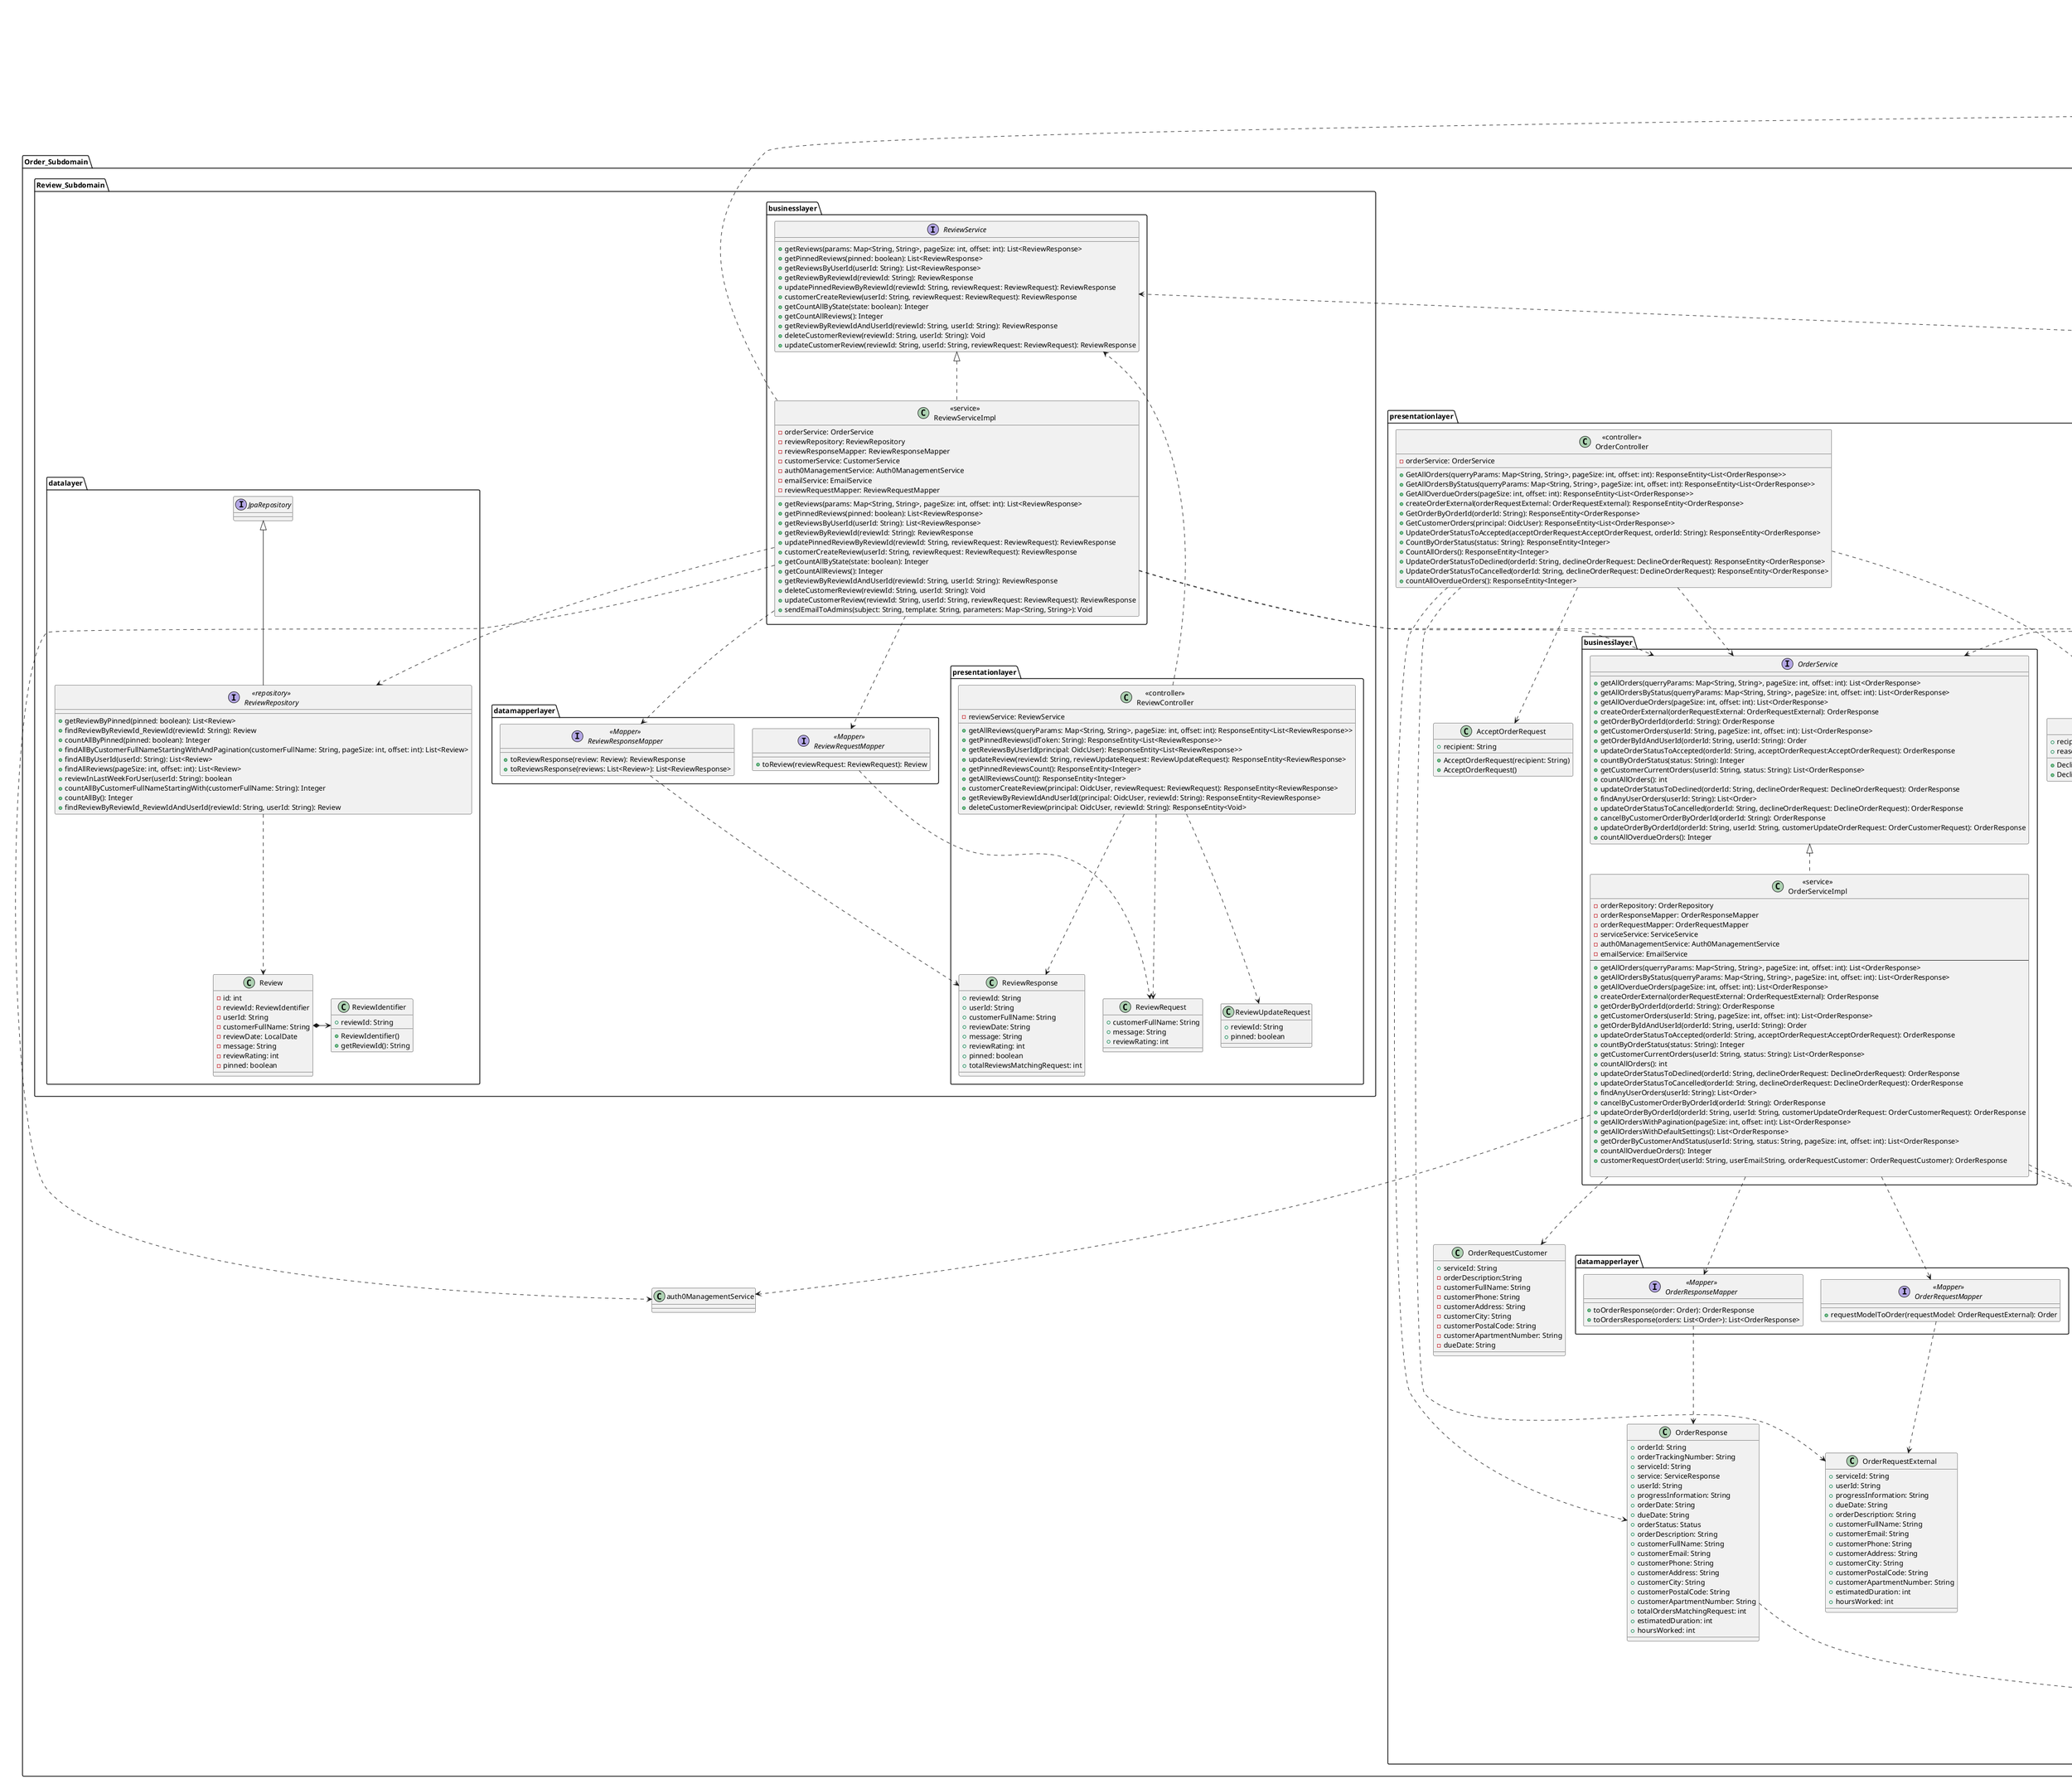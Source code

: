 @startuml
package "Customer_Subdomain" {
    package "presentationlayer" {
        class "<<Controller>>\nCustomerController" as customerController {
            - customerService: CustomerService
            - orderService: OrderService
            - reviewService: ReviewService
            + deleteCustomer(principal: OidcUser): ResponseEntity<Void>
            + getCustomerByUserId(principal: OidcUser, requestParams: Map<String, String>): ResponseEntity<CustomerResponse>
            + createCustomer(principal: OidcUser, customerRequest: CustomerRequest): ResponseEntity<CustomerResponse>
            + updateCustomer(principal: OidcUser, customerRequest: CustomerRequest): ResponseEntity<CustomerResponse>
            + getCustomerWithOrders(principal: OidcUser, pageSize: int, offset: int): ResponseEntity<List<OrderResponse>>
            + getOrderByOrderId(principal: OidcUser, orderId: String): ResponseEntity<OrderResponse>
            + deleteOrderByOrderId(orderId: String, cancelOrderRequest: CustomerCancelOrderRequest, principal: OidcUser): ResponseEntity<Void>
            + updateOrderByOrderId(orderId: String, customerUpdateOrderRequest: OrderCustomerRequest, principal: OidcUser): ResponseEntity<OrderResponse>
            + updateCustomerReview(principal: OidcUser, reviewId: String, reviewRequest: ReviewRequest): ResponseEntity<ReviewResponse>
            + verifyCustomer(principal: OidcUser): ResponseEntity<Void>
            + customerRequestOrder(principal: OidcUser, orderRequestCustomer: OrderRequestCustomer): ResponseEntity<OrderResponse>
        }
        class "CustomerResponse" as customerResponse {
            + userId: String
            + email: String
            + name: String
            + phone: String
            + address: String
            + postalCode: String
            + city: String
            + apartmentNumber: String
            + verified : Boolean
        }
        class "CustomerRequest" as customerRequest {
            + email: String
            + name: String
            + phone: String
            + address: String
            + postalCode: String
            + city: String
            + apartmentNumber: String
        }
        class "CustomerCancelOrderRequest" as customerCancelOrderRequest {
            + reasonForCancel: String
            CustomerCancelOrderRequest(reason: String)
        }
    }

    package "businesslayer" {
        interface "CustomerService" as customerService {
            + getCustomerByUserId(userId: String): CustomerResponse
            + createCustomer(customerRequest: CustomerRequest, userId: String): CustomerResponse
            + updateCustomer(customerRequest: CustomerRequest, userId: String): CustomerResponse
            + deleteCustomer(userId: String): Void
            + checkIfCustomerExists(userId: String): Boolean
            + getCustomerByQueryParams(queryParams: Map<String, String>): List<CustomerResponse>
            + verifyEmail(token: String, email:String): Void
            + verifyCustomer(userId: String): Void
        }
        class "<<service>>\nCustomerServiceImpl" as customerServiceImpl {
            - customerRepository: CustomerRepository
            - customerResponseMapper: CustomerResponseMapper
            - customerRequestMapper: CustomerRequestMapper
            - emailService: EmailService
            - verificationTokenRepository: VerificationTokenRepository
            + getCustomerByUserId(userId: String): CustomerResponse
            + createCustomer(customerRequest: CustomerRequest, userId: String): CustomerResponse
            + updateCustomer(customerRequest: CustomerRequest, userId: String): CustomerResponse
            + deleteCustomer(userId: String): Void
            + checkIfCustomerExists(userId: String): Boolean
            + getCustomerByQueryParams(queryParams: Map<String, String>): List<CustomerResponse>
            + verifyEmail(token: String, email:String): Void
            + verifyCustomer(userId: String): Void
            + sendVerificationEmail(userId: String, email: String): Void
        }
        class customerServiceImpl implements customerService
    }

    package "datalayer" {
        interface "<<repository>>\nCustomerRepository" as customerRepository {
            + getCustomerByUserId(userId: String): Customer
            + deleteCustomerByUserId(userId: String): Void
            + existsByUserId(userId: String): Boolean
            + findAllByNameStartingWithAndVerified(name: String, isVerified: Boolean): List<Customer>
            + findAllByEmailStartingWithAndVerified(email: String, isVerified: Boolean): List<Customer>
            + getCustomerByEmailAndUserId(email: String, userId: String): Customer
        }
        class Customer {
            - id: int
            - userId: String
            - name: String
            - email: String
            - phone: String
            - address: String
            - postalCode: String
            - city: String
            - apartmentNumber: String
            - verified: boolean
        }
        interface customerRepository extends JpaRepository
    }

    package "datamapperlayer" {
        interface "<<Mapper>>\nCustomerRequestMapper" as customerRequestMapper {
                + toCustomer(customerRequest: CustomerRequest): Customer
        }
        interface "<<Mapper>>\nCustomerResponseMapper" as customerResponseMapper {
            + toCustomerResponse(customer: Customer): CustomerResponse
            + toCustomersResponse(allByNameAndEmail: List<Customer>): List<CustomerResponse>
        }
    }
}

customerController ..> customerService

customerController ..> customerResponse
customerController ..> customerRequest
customerController ..> customerCancelOrderRequest

customerServiceImpl ..> customerRepository

customerServiceImpl ..> customerResponseMapper

customerServiceImpl ..> customerRequestMapper

customerServiceImpl ..> emailService

customerServiceImpl ..> verificationTokenRepository

customerRepository ..> Customer

customerRequestMapper ..> customerRequest

customerResponseMapper ..> customerResponse

package "Order_Subdomain"{
    package "presentationlayer" {
        class "<<controller>>\nOrderController" as orderController {
            - orderService: OrderService
            + GetAllOrders(querryParams: Map<String, String>, pageSize: int, offset: int): ResponseEntity<List<OrderResponse>>
            + GetAllOrdersByStatus(querryParams: Map<String, String>, pageSize: int, offset: int): ResponseEntity<List<OrderResponse>>
            + GetAllOverdueOrders(pageSize: int, offset: int): ResponseEntity<List<OrderResponse>>
            + createOrderExternal(orderRequestExternal: OrderRequestExternal): ResponseEntity<OrderResponse>
            + GetOrderByOrderId(orderId: String): ResponseEntity<OrderResponse>
            + GetCustomerOrders(principal: OidcUser): ResponseEntity<List<OrderResponse>>
            + UpdateOrderStatusToAccepted(acceptOrderRequest:AcceptOrderRequest, orderId: String): ResponseEntity<OrderResponse>
            + CountByOrderStatus(status: String): ResponseEntity<Integer>
            + CountAllOrders(): ResponseEntity<Integer>
            + UpdateOrderStatusToDeclined(orderId: String, declineOrderRequest: DeclineOrderRequest): ResponseEntity<OrderResponse>
            + UpdateOrderStatusToCancelled(orderId: String, declineOrderRequest: DeclineOrderRequest): ResponseEntity<OrderResponse>
            + countAllOverdueOrders(): ResponseEntity<Integer>
        }
        class "OrderResponse" as orderResponse{
            + orderId: String
            + orderTrackingNumber: String
            + serviceId: String
            + service: ServiceResponse
            + userId: String
            + progressInformation: String
            + orderDate: String
            + dueDate: String
            + orderStatus: Status
            + orderDescription: String
            + customerFullName: String
            + customerEmail: String
            + customerPhone: String
            + customerAddress: String
            + customerCity: String
            + customerPostalCode: String
            + customerApartmentNumber: String
            + totalOrdersMatchingRequest: int
            + estimatedDuration: int
            + hoursWorked: int

        }

        class "OrderRequestExternal" as orderRequestExternal{
            + serviceId: String
            + userId: String
            + progressInformation: String
            + dueDate: String
            + orderDescription: String
            + customerFullName: String
            + customerEmail: String
            + customerPhone: String
            + customerAddress: String
            + customerCity: String
            + customerPostalCode: String
            + customerApartmentNumber: String
            + estimatedDuration: int
            + hoursWorked: int
        }

        class "AcceptOrderRequest" as acceptOrderRequest{
            + recipient: String
            + AcceptOrderRequest(recipient: String)
            + AcceptOrderRequest()

        }
        class "DeclineOrderRequest" as declineOrderRequest{
            + recipient: String
            + reasonForDecline: String
            + DeclineOrderRequest(recipient: String, reasonForDecline: String)
            + DeclineOrderRequest()
        }

        class "OrderRequestCustomer" as orderRequestCustomer{
            + serviceId: String
            - orderDescription:String
            - customerFullName: String
            - customerPhone: String
            - customerAddress: String
            - customerCity: String
            - customerPostalCode: String
            - customerApartmentNumber: String
            - dueDate: String





    }

    package "businesslayer" {
        interface "OrderService" as orderService{
            + getAllOrders(querryParams: Map<String, String>, pageSize: int, offset: int): List<OrderResponse>
            + getAllOrdersByStatus(querryParams: Map<String, String>, pageSize: int, offset: int): List<OrderResponse>
            + getAllOverdueOrders(pageSize: int, offset: int): List<OrderResponse>
            + createOrderExternal(orderRequestExternal: OrderRequestExternal): OrderResponse
            + getOrderByOrderId(orderId: String): OrderResponse
            + getCustomerOrders(userId: String, pageSize: int, offset: int): List<OrderResponse>
            + getOrderByIdAndUserId(orderId: String, userId: String): Order
            + updateOrderStatusToAccepted(orderId: String, acceptOrderRequest:AcceptOrderRequest): OrderResponse
            + countByOrderStatus(status: String): Integer
            + getCustomerCurrentOrders(userId: String, status: String): List<OrderResponse>
            + countAllOrders(): int
            + updateOrderStatusToDeclined(orderId: String, declineOrderRequest: DeclineOrderRequest): OrderResponse
            + findAnyUserOrders(userId: String): List<Order>
            + updateOrderStatusToCancelled(orderId: String, declineOrderRequest: DeclineOrderRequest): OrderResponse
            + cancelByCustomerOrderByOrderId(orderId: String): OrderResponse
            + updateOrderByOrderId(orderId: String, userId: String, customerUpdateOrderRequest: OrderCustomerRequest): OrderResponse
            + countAllOverdueOrders(): Integer
        }


        class "<<service>>\nOrderServiceImpl" as orderServiceImpl{
            - orderRepository: OrderRepository
            - orderResponseMapper: OrderResponseMapper
            - orderRequestMapper: OrderRequestMapper
            - serviceService: ServiceService
            - auth0ManagementService: Auth0ManagementService
            - emailService: EmailService
            ---
            + getAllOrders(querryParams: Map<String, String>, pageSize: int, offset: int): List<OrderResponse>
            + getAllOrdersByStatus(querryParams: Map<String, String>, pageSize: int, offset: int): List<OrderResponse>
            + getAllOverdueOrders(pageSize: int, offset: int): List<OrderResponse>
            + createOrderExternal(orderRequestExternal: OrderRequestExternal): OrderResponse
            + getOrderByOrderId(orderId: String): OrderResponse
            + getCustomerOrders(userId: String, pageSize: int, offset: int): List<OrderResponse>
            + getOrderByIdAndUserId(orderId: String, userId: String): Order
            + updateOrderStatusToAccepted(orderId: String, acceptOrderRequest:AcceptOrderRequest): OrderResponse
            + countByOrderStatus(status: String): Integer
            + getCustomerCurrentOrders(userId: String, status: String): List<OrderResponse>
            + countAllOrders(): int
            + updateOrderStatusToDeclined(orderId: String, declineOrderRequest: DeclineOrderRequest): OrderResponse
            + updateOrderStatusToCancelled(orderId: String, declineOrderRequest: DeclineOrderRequest): OrderResponse
            + findAnyUserOrders(userId: String): List<Order>
            + cancelByCustomerOrderByOrderId(orderId: String): OrderResponse
            + updateOrderByOrderId(orderId: String, userId: String, customerUpdateOrderRequest: OrderCustomerRequest): OrderResponse
            + getAllOrdersWithPagination(pageSize: int, offset: int): List<OrderResponse>
            + getAllOrdersWithDefaultSettings(): List<OrderResponse>
            + getOrderByCustomerAndStatus(userId: String, status: String, pageSize: int, offset: int): List<OrderResponse>
            + countAllOverdueOrders(): Integer
            + customerRequestOrder(userId: String, userEmail:String, orderRequestCustomer: OrderRequestCustomer): OrderResponse

        }

        class orderServiceImpl implements orderService

    }

    package "datalayer" {

        interface "<<repository>>\nOrderRepository" as orderRepository{
            + findAllByOrderStatusEquals(status: String): List<Order>
            + findAllByOrderStatusWithPagination(status: String, pageSize: int, offset: int): List<Order>
            + findAllOrders(pageSize: int, offset: int): List<Order>
            + findAllOverdueOrdersWithPagination(pageSize: int, offset: int): List<Order>
            + findAllOverdueOrders(): List<Order>
            + findByOrderId_OrderId(orderId: String): Order
            + findAllByUserIdWithPagination(userId: String, pageSize: int, offset: int): List<Order>
            + countByUserId(userId: String): Integer
            + countByOrderStatus(status: String): Integer
            + countOverdueOrders(): Integer
            + findByOrderId_OrderIdAndUserId_UserId(orderId: String, userId: String): Order
            + findAllByUserIdAndOrderStatusWithPagination(userId: String, pageSize: int, offset: int, status: String): List<Order>
            + countByUserIdAndOrderStatus(userId: String, status: String): Integer
            + findAllByUserIdAndOrderStatus(userId: String, status: String): List<Order>
            + countAllBy(): Integer
            + existsByUserId(userId: String): Boolean
        }
        class OrderIdentifier {
            - orderId: String
            + OrderIdentifier()
            + getOrderId(): String
        }

        class OrderTrackingNumber {
            - orderTrackingNumber: String
            + OrderTrackingNumber()
            + generateRandomString(length: int): String
        }

        enum Status {
            PENDING,
             IN_PROGRESS,
             COMPLETED,
             CANCELLED,
             DEClINED
        }

        class "Order" as order{
            - id: String
            - orderIdentifier: OrderIdentifier
            - orderTrackingNumber: OrderTrackingNumber
            - serviceId: String
            - userId: String
            - progressInformation: String
            - orderDate: String
            - dueDate: String
            - orderStatus: Status
            - orderDescription: String
            - customerFullName: String
            - customerEmail: String
            - customerPhone: String
            - customerAddress: String
            - customerCity: String
            - customerPostalCode: String
            - customerApartmentNumber: String
            - estimatedDuration: int
            - hoursWorked: int

            + Order(serviceId: String, userId: String, progressInformation: String, orderDate:String, dueDate: String, orderStatus: String, orderDescription: String, customerFullName: String, customerEmail: String, customerPhone: String, customerAddress: String, customerCity: String, customerPostalCode: String, customerApartmentNumber: String, estimatedDuration: int, hoursWorked: int)
        }

        interface orderRepository extends JpaRepository
    }

    package "datamapperlayer" {

        interface "<<Mapper>>\nOrderRequestMapper" as orderRequestMapper{
            + requestModelToOrder(requestModel: OrderRequestExternal): Order
        }

        interface "<<Mapper>>\nOrderResponseMapper" as orderResponseMapper{
            + toOrderResponse(order: Order): OrderResponse
            + toOrdersResponse(orders: List<Order>): List<OrderResponse>
        }
    }
}

package "Review_Subdomain"{
    package "presentationlayer" {
        class "<<controller>>\nReviewController" as reviewController {
            - reviewService: ReviewService
            + getAllReviews(queryParams: Map<String, String>, pageSize: int, offset: int): ResponseEntity<List<ReviewResponse>>
            + getPinnedReviews(idToken: String): ResponseEntity<List<ReviewResponse>>
            + getReviewsByUserId(principal: OidcUser): ResponseEntity<List<ReviewResponse>>
            + updateReview(reviewId: String, reviewUpdateRequest: ReviewUpdateRequest): ResponseEntity<ReviewResponse>
            + getPinnedReviewsCount(): ResponseEntity<Integer>
            + getAllReviewsCount(): ResponseEntity<Integer>
            + customerCreateReview(principal: OidcUser, reviewRequest: ReviewRequest): ResponseEntity<ReviewResponse>
            + getReviewByReviewIdAndUserId((principal: OidcUser, reviewId: String): ResponseEntity<ReviewResponse>
            + deleteCustomerReview(principal: OidcUser, reviewId: String): ResponseEntity<Void>
        }
        class "ReviewResponse" as reviewResponse {
            + reviewId: String
            + userId: String
            + customerFullName: String
            + reviewDate: String
            + message: String
            + reviewRating: int
            + pinned: boolean
            + totalReviewsMatchingRequest: int
        }
        class "ReviewRequest" as reviewRequest {
            + customerFullName: String
            + message: String
            + reviewRating: int
        }
        class "ReviewUpdateRequest" as reviewUpdateRequest {
            + reviewId: String
            + pinned: boolean
        }
    }

    package "businesslayer" {
        interface "ReviewService" as reviewService {
            + getReviews(params: Map<String, String>, pageSize: int, offset: int): List<ReviewResponse>
            + getPinnedReviews(pinned: boolean): List<ReviewResponse>
            + getReviewsByUserId(userId: String): List<ReviewResponse>
            + getReviewByReviewId(reviewId: String): ReviewResponse
            + updatePinnedReviewByReviewId(reviewId: String, reviewRequest: ReviewRequest): ReviewResponse
            + customerCreateReview(userId: String, reviewRequest: ReviewRequest): ReviewResponse
            + getCountAllByState(state: boolean): Integer
            + getCountAllReviews(): Integer
            + getReviewByReviewIdAndUserId(reviewId: String, userId: String): ReviewResponse
            + deleteCustomerReview(reviewId: String, userId: String): Void
            + updateCustomerReview(reviewId: String, userId: String, reviewRequest: ReviewRequest): ReviewResponse
        }
        class "<<service>>\nReviewServiceImpl" as reviewServiceImpl {
            - orderService: OrderService
            - reviewRepository: ReviewRepository
            - reviewResponseMapper: ReviewResponseMapper
            - customerService: CustomerService
            - auth0ManagementService: Auth0ManagementService
            - emailService: EmailService
            - reviewRequestMapper: ReviewRequestMapper
            + getReviews(params: Map<String, String>, pageSize: int, offset: int): List<ReviewResponse>
            + getPinnedReviews(pinned: boolean): List<ReviewResponse>
            + getReviewsByUserId(userId: String): List<ReviewResponse>
            + getReviewByReviewId(reviewId: String): ReviewResponse
            + updatePinnedReviewByReviewId(reviewId: String, reviewRequest: ReviewRequest): ReviewResponse
            + customerCreateReview(userId: String, reviewRequest: ReviewRequest): ReviewResponse
            + getCountAllByState(state: boolean): Integer
            + getCountAllReviews(): Integer
            + getReviewByReviewIdAndUserId(reviewId: String, userId: String): ReviewResponse
            + deleteCustomerReview(reviewId: String, userId: String): Void
            + updateCustomerReview(reviewId: String, userId: String, reviewRequest: ReviewRequest): ReviewResponse
            + sendEmailToAdmins(subject: String, template: String, parameters: Map<String, String>): Void
        }
        class reviewServiceImpl implements reviewService
    }

    package "datalayer" {
        interface "<<repository>>\nReviewRepository" as reviewRepository {
            + getReviewByPinned(pinned: boolean): List<Review>
            + findReviewByReviewId_ReviewId(reviewId: String): Review
            + countAllByPinned(pinned: boolean): Integer
            + findAllByCustomerFullNameStartingWithAndPagination(customerFullName: String, pageSize: int, offset: int): List<Review>
            + findAllByUserId(userId: String): List<Review>
            + findAllReviews(pageSize: int, offset: int): List<Review>
            + reviewInLastWeekForUser(userId: String): boolean
            + countAllByCustomerFullNameStartingWith(customerFullName: String): Integer
            + countAllBy(): Integer
            + findReviewByReviewId_ReviewIdAndUserId(reviewId: String, userId: String): Review
        }
        class "ReviewIdentifier" as reviewIdentifier {
            + reviewId: String
            + ReviewIdentifier()
            + getReviewId(): String
        }
        class "Review" as review {
            - id: int
            - reviewId: ReviewIdentifier
            - userId: String
            - customerFullName: String
            - reviewDate: LocalDate
            - message: String
            - reviewRating: int
            - pinned: boolean
        }
        interface reviewRepository extends JpaRepository
    }

    package "datamapperlayer" {
        interface "<<Mapper>>\nReviewRequestMapper" as reviewRequestMapper {
            + toReview(reviewRequest: ReviewRequest): Review
        }
        interface "<<Mapper>>\nReviewResponseMapper" as reviewResponseMapper {
            + toReviewResponse(review: Review): ReviewResponse
            + toReviewsResponse(reviews: List<Review>): List<ReviewResponse>
        }
    }
}

reviewController ..> reviewService

reviewController ..> reviewResponse
reviewController ..> reviewRequest
reviewController ..> reviewUpdateRequest

reviewServiceImpl ..> reviewRepository

reviewServiceImpl ..> reviewResponseMapper

reviewServiceImpl ..> reviewRequestMapper

reviewRepository ..> review

reviewRequestMapper ..> reviewRequest

reviewResponseMapper ..> reviewResponse

review *-> reviewIdentifier

reviewServiceImpl ..> emailService
reviewServiceImpl ..> auth0ManagementService

reviewServiceImpl ..> orderService
reviewServiceImpl ..> customerService


orderResponse ..> Status

orderController ..> orderService

orderController ..> orderResponse

orderController ..> orderRequestExternal

orderController ..> acceptOrderRequest

orderController ..> declineOrderRequest

orderServiceImpl ..> orderRequestCustomer

orderServiceImpl ..> orderRepository

orderServiceImpl ..> orderResponseMapper

orderServiceImpl ..> orderRequestMapper

orderServiceImpl ..> auth0ManagementService

orderServiceImpl ..> emailService

orderRepository ..> order

orderRequestMapper ..> orderRequestExternal

orderResponseMapper ..> orderResponse

order *--> OrderIdentifier

order *--> OrderTrackingNumber

order ..> Status

customerController ..> orderService
customerController ..> reviewService

@enduml